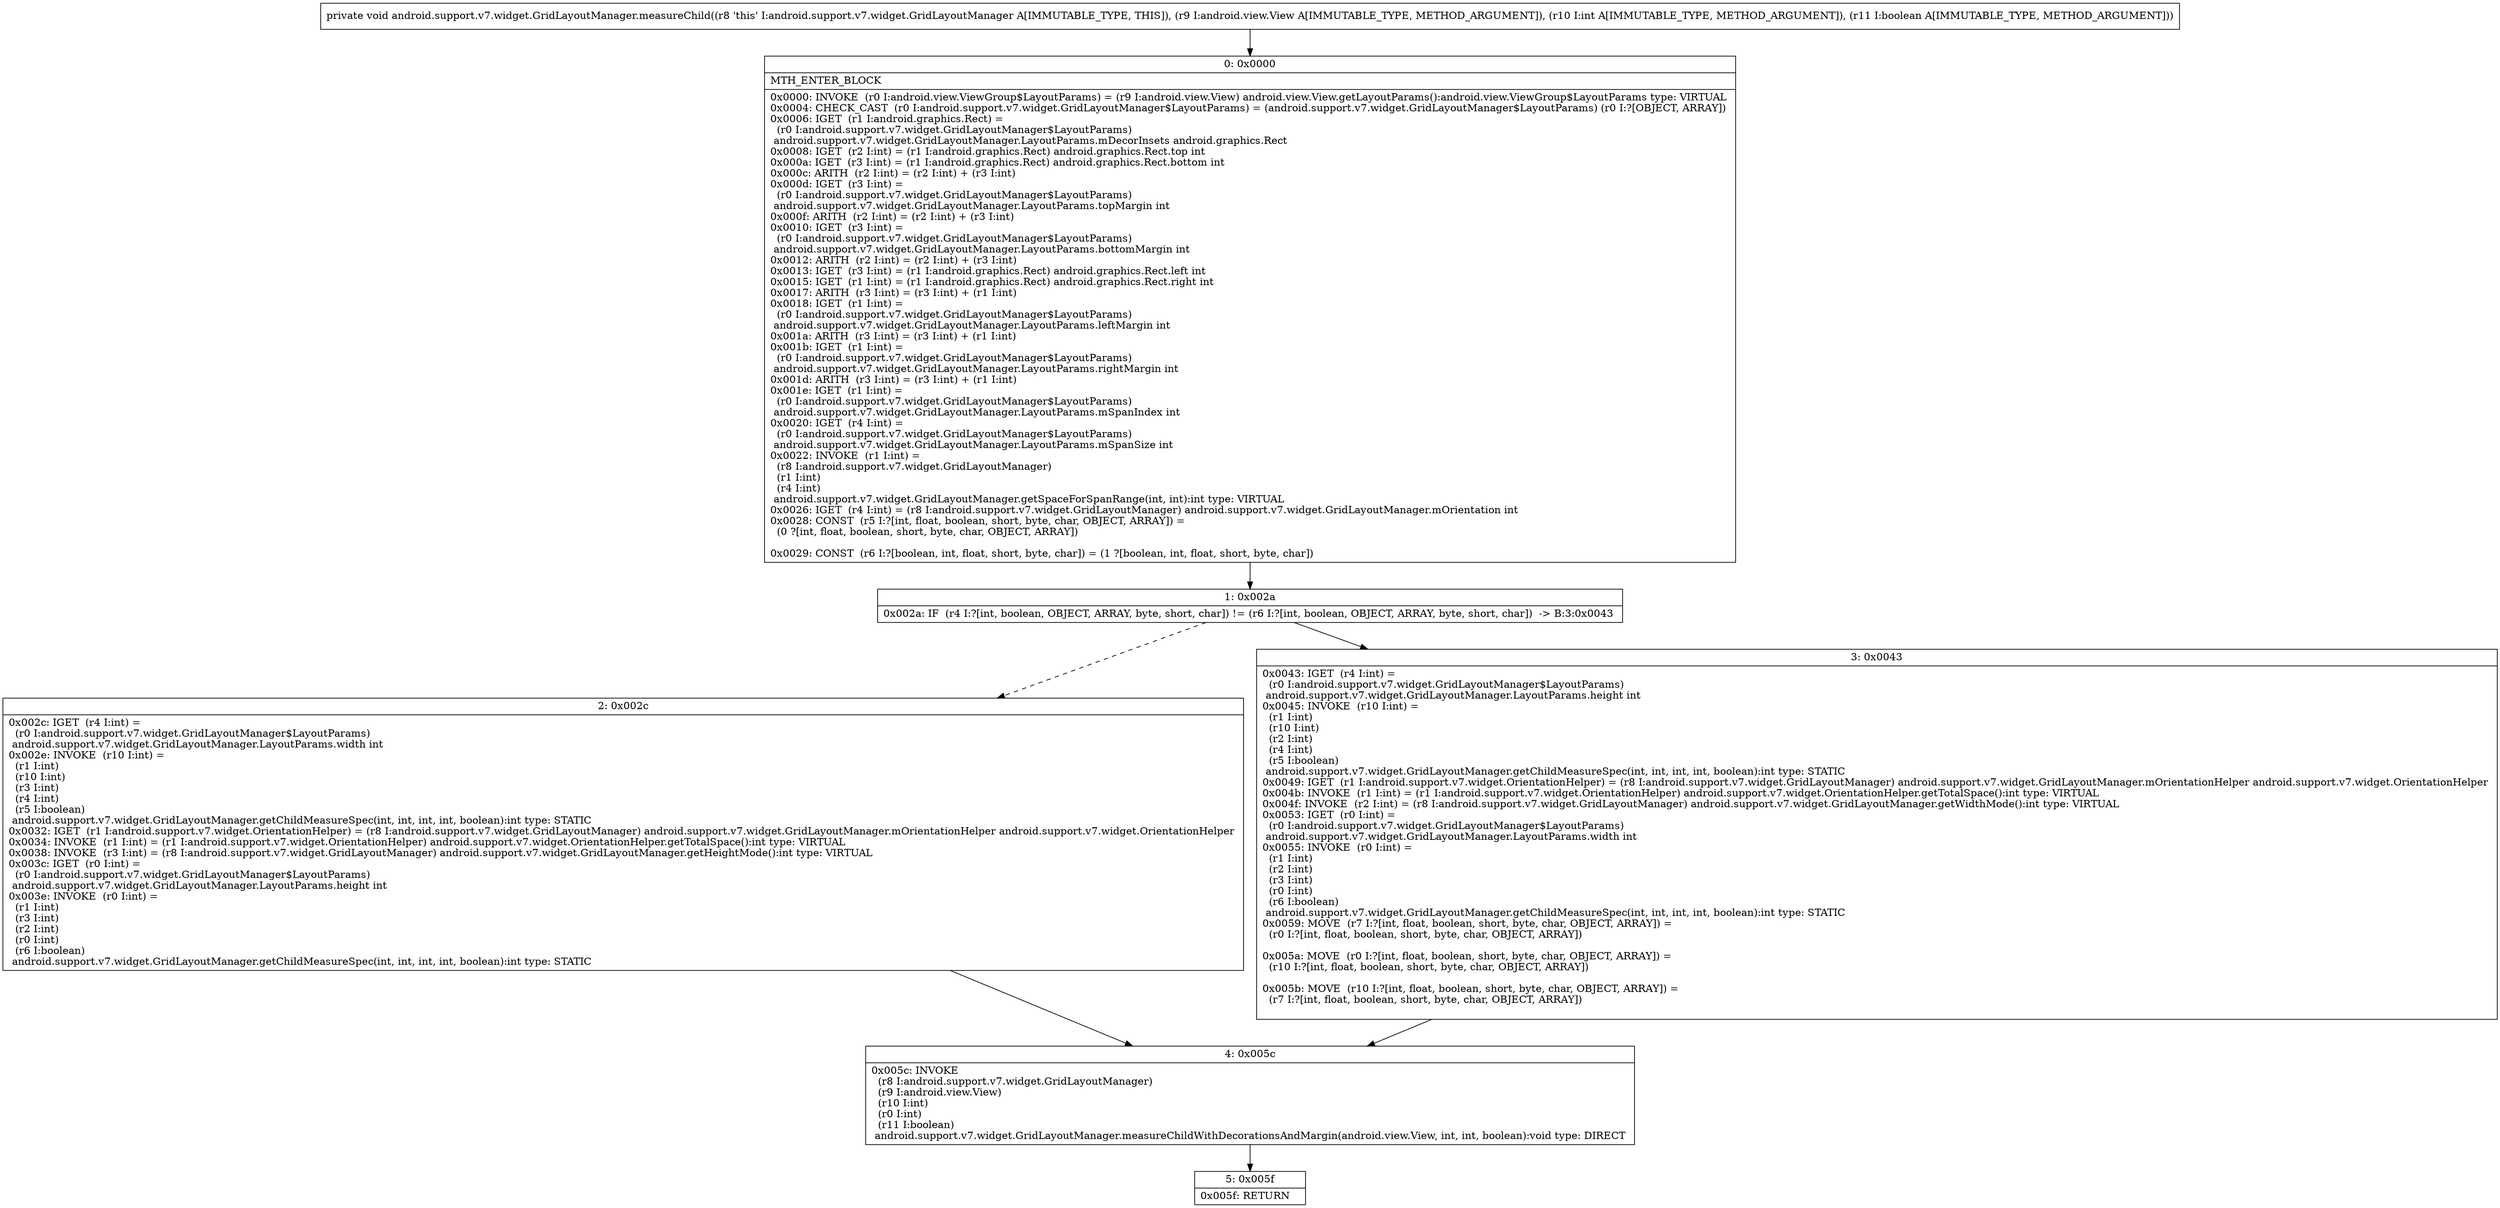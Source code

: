 digraph "CFG forandroid.support.v7.widget.GridLayoutManager.measureChild(Landroid\/view\/View;IZ)V" {
Node_0 [shape=record,label="{0\:\ 0x0000|MTH_ENTER_BLOCK\l|0x0000: INVOKE  (r0 I:android.view.ViewGroup$LayoutParams) = (r9 I:android.view.View) android.view.View.getLayoutParams():android.view.ViewGroup$LayoutParams type: VIRTUAL \l0x0004: CHECK_CAST  (r0 I:android.support.v7.widget.GridLayoutManager$LayoutParams) = (android.support.v7.widget.GridLayoutManager$LayoutParams) (r0 I:?[OBJECT, ARRAY]) \l0x0006: IGET  (r1 I:android.graphics.Rect) = \l  (r0 I:android.support.v7.widget.GridLayoutManager$LayoutParams)\l android.support.v7.widget.GridLayoutManager.LayoutParams.mDecorInsets android.graphics.Rect \l0x0008: IGET  (r2 I:int) = (r1 I:android.graphics.Rect) android.graphics.Rect.top int \l0x000a: IGET  (r3 I:int) = (r1 I:android.graphics.Rect) android.graphics.Rect.bottom int \l0x000c: ARITH  (r2 I:int) = (r2 I:int) + (r3 I:int) \l0x000d: IGET  (r3 I:int) = \l  (r0 I:android.support.v7.widget.GridLayoutManager$LayoutParams)\l android.support.v7.widget.GridLayoutManager.LayoutParams.topMargin int \l0x000f: ARITH  (r2 I:int) = (r2 I:int) + (r3 I:int) \l0x0010: IGET  (r3 I:int) = \l  (r0 I:android.support.v7.widget.GridLayoutManager$LayoutParams)\l android.support.v7.widget.GridLayoutManager.LayoutParams.bottomMargin int \l0x0012: ARITH  (r2 I:int) = (r2 I:int) + (r3 I:int) \l0x0013: IGET  (r3 I:int) = (r1 I:android.graphics.Rect) android.graphics.Rect.left int \l0x0015: IGET  (r1 I:int) = (r1 I:android.graphics.Rect) android.graphics.Rect.right int \l0x0017: ARITH  (r3 I:int) = (r3 I:int) + (r1 I:int) \l0x0018: IGET  (r1 I:int) = \l  (r0 I:android.support.v7.widget.GridLayoutManager$LayoutParams)\l android.support.v7.widget.GridLayoutManager.LayoutParams.leftMargin int \l0x001a: ARITH  (r3 I:int) = (r3 I:int) + (r1 I:int) \l0x001b: IGET  (r1 I:int) = \l  (r0 I:android.support.v7.widget.GridLayoutManager$LayoutParams)\l android.support.v7.widget.GridLayoutManager.LayoutParams.rightMargin int \l0x001d: ARITH  (r3 I:int) = (r3 I:int) + (r1 I:int) \l0x001e: IGET  (r1 I:int) = \l  (r0 I:android.support.v7.widget.GridLayoutManager$LayoutParams)\l android.support.v7.widget.GridLayoutManager.LayoutParams.mSpanIndex int \l0x0020: IGET  (r4 I:int) = \l  (r0 I:android.support.v7.widget.GridLayoutManager$LayoutParams)\l android.support.v7.widget.GridLayoutManager.LayoutParams.mSpanSize int \l0x0022: INVOKE  (r1 I:int) = \l  (r8 I:android.support.v7.widget.GridLayoutManager)\l  (r1 I:int)\l  (r4 I:int)\l android.support.v7.widget.GridLayoutManager.getSpaceForSpanRange(int, int):int type: VIRTUAL \l0x0026: IGET  (r4 I:int) = (r8 I:android.support.v7.widget.GridLayoutManager) android.support.v7.widget.GridLayoutManager.mOrientation int \l0x0028: CONST  (r5 I:?[int, float, boolean, short, byte, char, OBJECT, ARRAY]) = \l  (0 ?[int, float, boolean, short, byte, char, OBJECT, ARRAY])\l \l0x0029: CONST  (r6 I:?[boolean, int, float, short, byte, char]) = (1 ?[boolean, int, float, short, byte, char]) \l}"];
Node_1 [shape=record,label="{1\:\ 0x002a|0x002a: IF  (r4 I:?[int, boolean, OBJECT, ARRAY, byte, short, char]) != (r6 I:?[int, boolean, OBJECT, ARRAY, byte, short, char])  \-\> B:3:0x0043 \l}"];
Node_2 [shape=record,label="{2\:\ 0x002c|0x002c: IGET  (r4 I:int) = \l  (r0 I:android.support.v7.widget.GridLayoutManager$LayoutParams)\l android.support.v7.widget.GridLayoutManager.LayoutParams.width int \l0x002e: INVOKE  (r10 I:int) = \l  (r1 I:int)\l  (r10 I:int)\l  (r3 I:int)\l  (r4 I:int)\l  (r5 I:boolean)\l android.support.v7.widget.GridLayoutManager.getChildMeasureSpec(int, int, int, int, boolean):int type: STATIC \l0x0032: IGET  (r1 I:android.support.v7.widget.OrientationHelper) = (r8 I:android.support.v7.widget.GridLayoutManager) android.support.v7.widget.GridLayoutManager.mOrientationHelper android.support.v7.widget.OrientationHelper \l0x0034: INVOKE  (r1 I:int) = (r1 I:android.support.v7.widget.OrientationHelper) android.support.v7.widget.OrientationHelper.getTotalSpace():int type: VIRTUAL \l0x0038: INVOKE  (r3 I:int) = (r8 I:android.support.v7.widget.GridLayoutManager) android.support.v7.widget.GridLayoutManager.getHeightMode():int type: VIRTUAL \l0x003c: IGET  (r0 I:int) = \l  (r0 I:android.support.v7.widget.GridLayoutManager$LayoutParams)\l android.support.v7.widget.GridLayoutManager.LayoutParams.height int \l0x003e: INVOKE  (r0 I:int) = \l  (r1 I:int)\l  (r3 I:int)\l  (r2 I:int)\l  (r0 I:int)\l  (r6 I:boolean)\l android.support.v7.widget.GridLayoutManager.getChildMeasureSpec(int, int, int, int, boolean):int type: STATIC \l}"];
Node_3 [shape=record,label="{3\:\ 0x0043|0x0043: IGET  (r4 I:int) = \l  (r0 I:android.support.v7.widget.GridLayoutManager$LayoutParams)\l android.support.v7.widget.GridLayoutManager.LayoutParams.height int \l0x0045: INVOKE  (r10 I:int) = \l  (r1 I:int)\l  (r10 I:int)\l  (r2 I:int)\l  (r4 I:int)\l  (r5 I:boolean)\l android.support.v7.widget.GridLayoutManager.getChildMeasureSpec(int, int, int, int, boolean):int type: STATIC \l0x0049: IGET  (r1 I:android.support.v7.widget.OrientationHelper) = (r8 I:android.support.v7.widget.GridLayoutManager) android.support.v7.widget.GridLayoutManager.mOrientationHelper android.support.v7.widget.OrientationHelper \l0x004b: INVOKE  (r1 I:int) = (r1 I:android.support.v7.widget.OrientationHelper) android.support.v7.widget.OrientationHelper.getTotalSpace():int type: VIRTUAL \l0x004f: INVOKE  (r2 I:int) = (r8 I:android.support.v7.widget.GridLayoutManager) android.support.v7.widget.GridLayoutManager.getWidthMode():int type: VIRTUAL \l0x0053: IGET  (r0 I:int) = \l  (r0 I:android.support.v7.widget.GridLayoutManager$LayoutParams)\l android.support.v7.widget.GridLayoutManager.LayoutParams.width int \l0x0055: INVOKE  (r0 I:int) = \l  (r1 I:int)\l  (r2 I:int)\l  (r3 I:int)\l  (r0 I:int)\l  (r6 I:boolean)\l android.support.v7.widget.GridLayoutManager.getChildMeasureSpec(int, int, int, int, boolean):int type: STATIC \l0x0059: MOVE  (r7 I:?[int, float, boolean, short, byte, char, OBJECT, ARRAY]) = \l  (r0 I:?[int, float, boolean, short, byte, char, OBJECT, ARRAY])\l \l0x005a: MOVE  (r0 I:?[int, float, boolean, short, byte, char, OBJECT, ARRAY]) = \l  (r10 I:?[int, float, boolean, short, byte, char, OBJECT, ARRAY])\l \l0x005b: MOVE  (r10 I:?[int, float, boolean, short, byte, char, OBJECT, ARRAY]) = \l  (r7 I:?[int, float, boolean, short, byte, char, OBJECT, ARRAY])\l \l}"];
Node_4 [shape=record,label="{4\:\ 0x005c|0x005c: INVOKE  \l  (r8 I:android.support.v7.widget.GridLayoutManager)\l  (r9 I:android.view.View)\l  (r10 I:int)\l  (r0 I:int)\l  (r11 I:boolean)\l android.support.v7.widget.GridLayoutManager.measureChildWithDecorationsAndMargin(android.view.View, int, int, boolean):void type: DIRECT \l}"];
Node_5 [shape=record,label="{5\:\ 0x005f|0x005f: RETURN   \l}"];
MethodNode[shape=record,label="{private void android.support.v7.widget.GridLayoutManager.measureChild((r8 'this' I:android.support.v7.widget.GridLayoutManager A[IMMUTABLE_TYPE, THIS]), (r9 I:android.view.View A[IMMUTABLE_TYPE, METHOD_ARGUMENT]), (r10 I:int A[IMMUTABLE_TYPE, METHOD_ARGUMENT]), (r11 I:boolean A[IMMUTABLE_TYPE, METHOD_ARGUMENT])) }"];
MethodNode -> Node_0;
Node_0 -> Node_1;
Node_1 -> Node_2[style=dashed];
Node_1 -> Node_3;
Node_2 -> Node_4;
Node_3 -> Node_4;
Node_4 -> Node_5;
}


